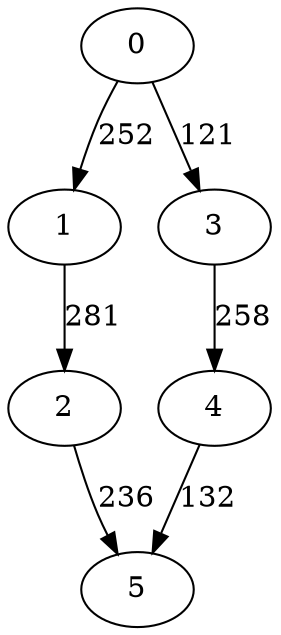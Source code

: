 digraph t20p2r5_14 {
0 -> 1 [ label = 252 ];
0 -> 3 [ label = 121 ];
1 -> 2 [ label = 281 ];
2 -> 5 [ label = 236 ];
3 -> 4 [ label = 258 ];
4 -> 5 [ label = 132 ];
 }


